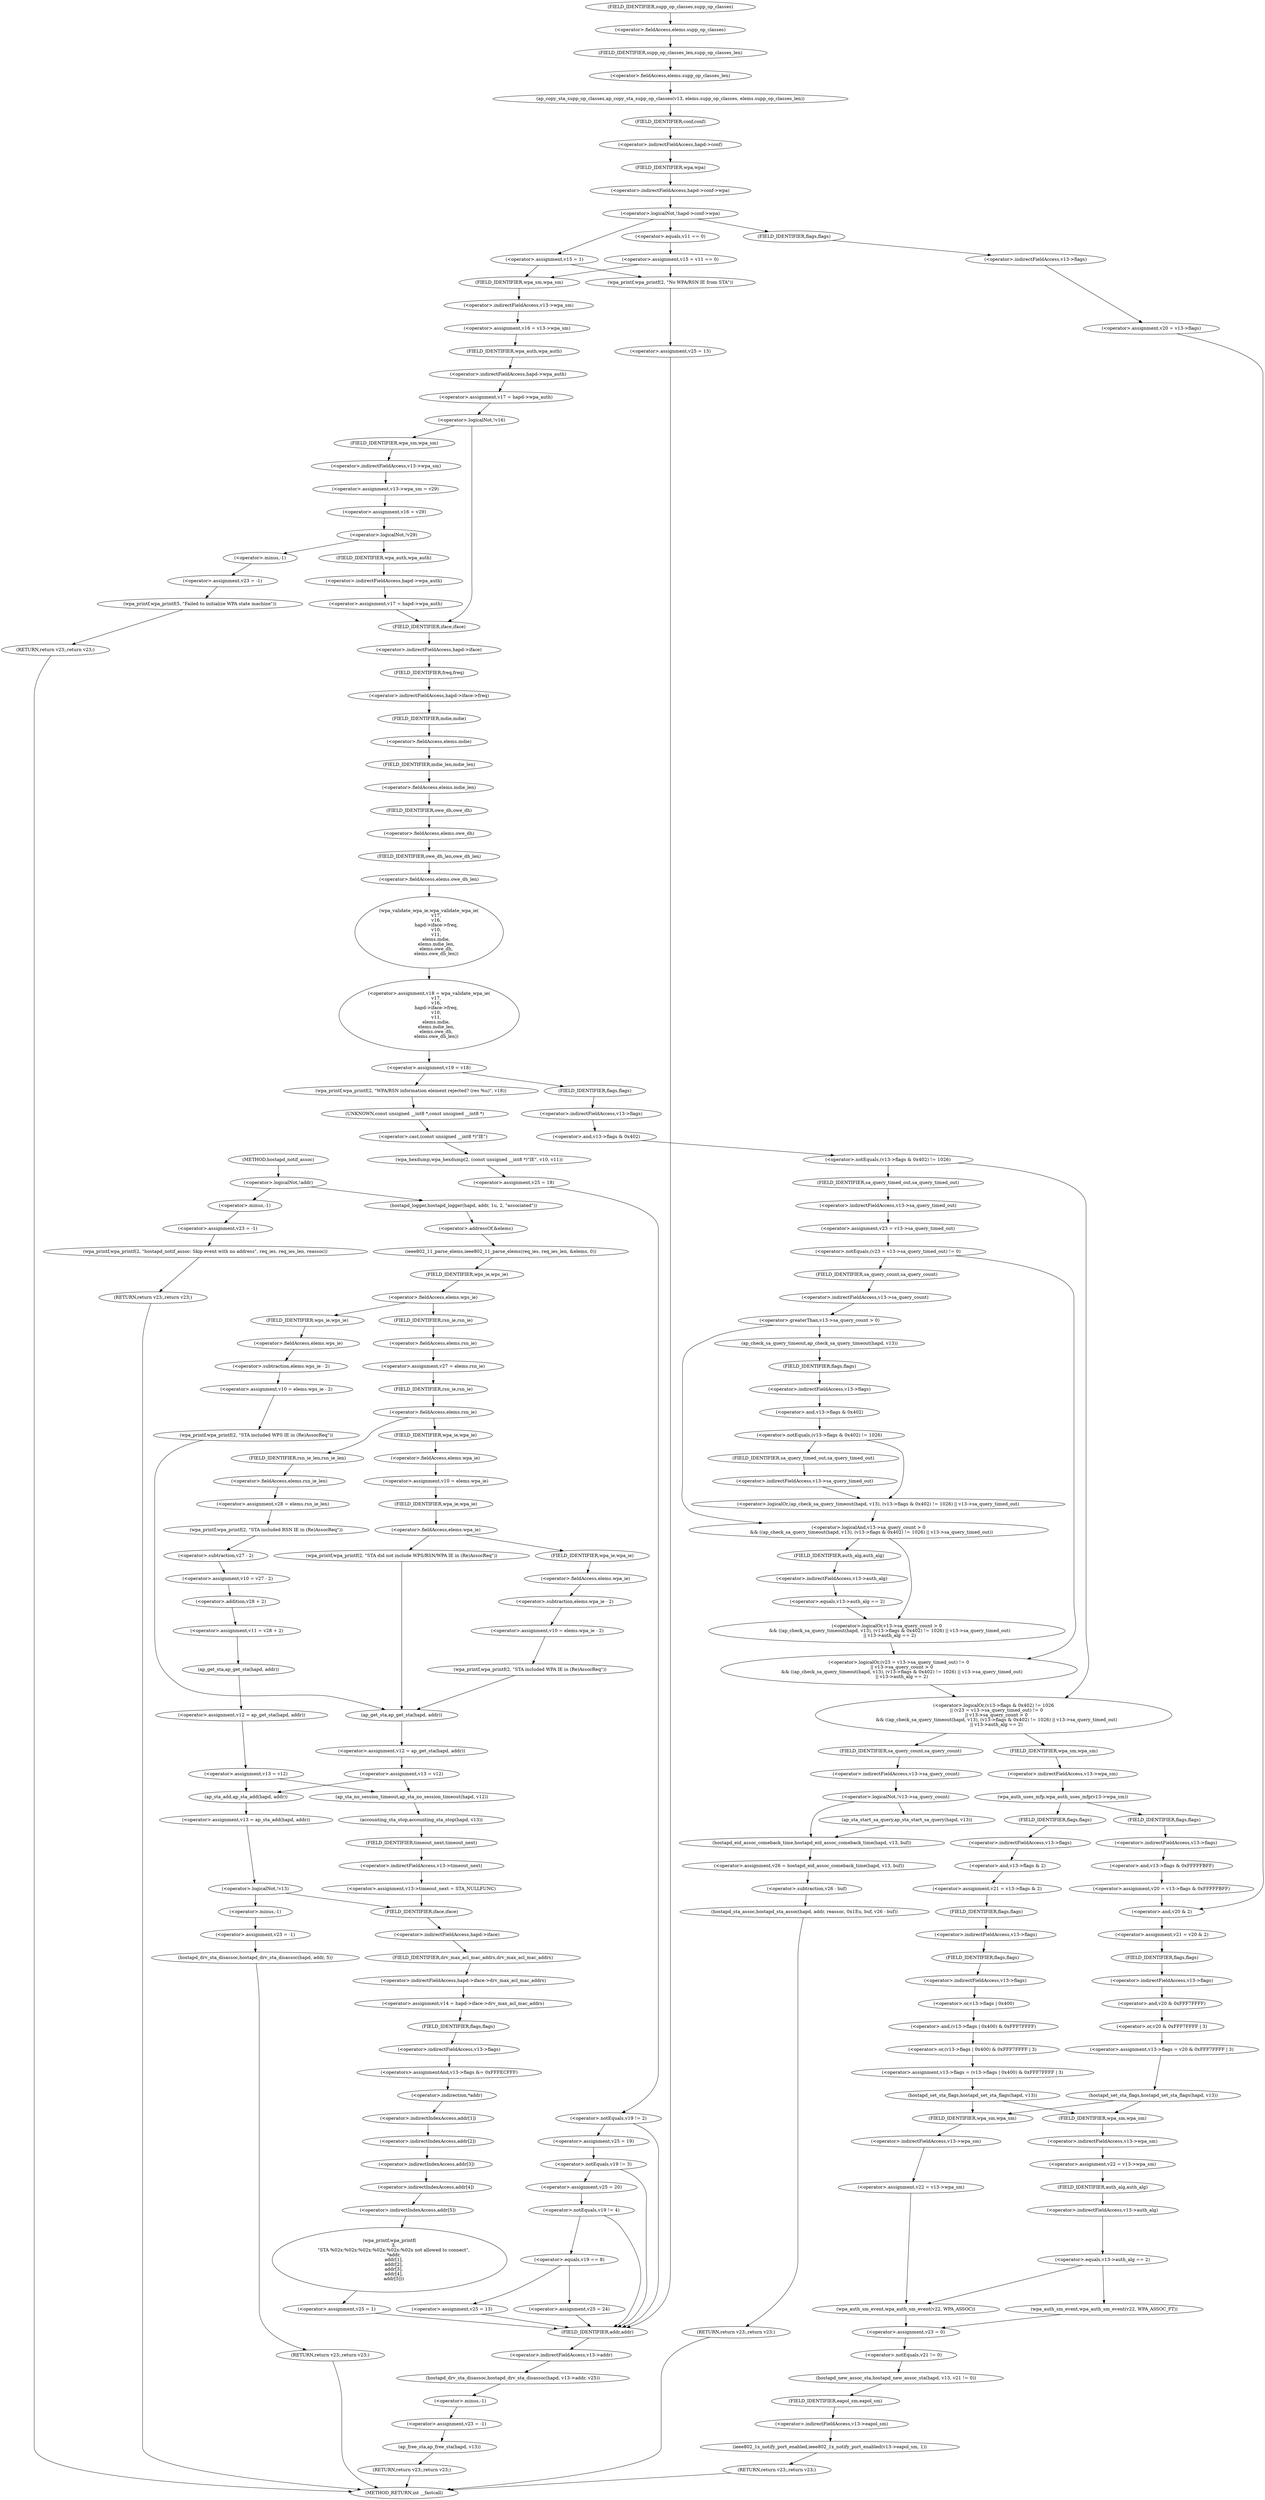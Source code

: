 digraph hostapd_notif_assoc {  
"1000151" [label = "(<operator>.logicalNot,!addr)" ]
"1000154" [label = "(<operator>.assignment,v23 = -1)" ]
"1000156" [label = "(<operator>.minus,-1)" ]
"1000158" [label = "(wpa_printf,wpa_printf(2, \"hostapd_notif_assoc: Skip event with no address\", req_ies, req_ies_len, reassoc))" ]
"1000164" [label = "(RETURN,return v23;,return v23;)" ]
"1000166" [label = "(hostapd_logger,hostapd_logger(hapd, addr, 1u, 2, \"associated\"))" ]
"1000172" [label = "(ieee802_11_parse_elems,ieee802_11_parse_elems(req_ies, req_ies_len, &elems, 0))" ]
"1000175" [label = "(<operator>.addressOf,&elems)" ]
"1000179" [label = "(<operator>.fieldAccess,elems.wps_ie)" ]
"1000181" [label = "(FIELD_IDENTIFIER,wps_ie,wps_ie)" ]
"1000183" [label = "(<operator>.assignment,v10 = elems.wps_ie - 2)" ]
"1000185" [label = "(<operator>.subtraction,elems.wps_ie - 2)" ]
"1000186" [label = "(<operator>.fieldAccess,elems.wps_ie)" ]
"1000188" [label = "(FIELD_IDENTIFIER,wps_ie,wps_ie)" ]
"1000191" [label = "(wpa_printf,wpa_printf(2, \"STA included WPS IE in (Re)AssocReq\"))" ]
"1000196" [label = "(<operator>.assignment,v27 = elems.rsn_ie)" ]
"1000198" [label = "(<operator>.fieldAccess,elems.rsn_ie)" ]
"1000200" [label = "(FIELD_IDENTIFIER,rsn_ie,rsn_ie)" ]
"1000202" [label = "(<operator>.fieldAccess,elems.rsn_ie)" ]
"1000204" [label = "(FIELD_IDENTIFIER,rsn_ie,rsn_ie)" ]
"1000206" [label = "(<operator>.assignment,v28 = elems.rsn_ie_len)" ]
"1000208" [label = "(<operator>.fieldAccess,elems.rsn_ie_len)" ]
"1000210" [label = "(FIELD_IDENTIFIER,rsn_ie_len,rsn_ie_len)" ]
"1000211" [label = "(wpa_printf,wpa_printf(2, \"STA included RSN IE in (Re)AssocReq\"))" ]
"1000214" [label = "(<operator>.assignment,v10 = v27 - 2)" ]
"1000216" [label = "(<operator>.subtraction,v27 - 2)" ]
"1000219" [label = "(<operator>.assignment,v11 = v28 + 2)" ]
"1000221" [label = "(<operator>.addition,v28 + 2)" ]
"1000224" [label = "(<operator>.assignment,v12 = ap_get_sta(hapd, addr))" ]
"1000226" [label = "(ap_get_sta,ap_get_sta(hapd, addr))" ]
"1000229" [label = "(<operator>.assignment,v13 = v12)" ]
"1000236" [label = "(<operator>.assignment,v10 = elems.wpa_ie)" ]
"1000238" [label = "(<operator>.fieldAccess,elems.wpa_ie)" ]
"1000240" [label = "(FIELD_IDENTIFIER,wpa_ie,wpa_ie)" ]
"1000242" [label = "(<operator>.fieldAccess,elems.wpa_ie)" ]
"1000244" [label = "(FIELD_IDENTIFIER,wpa_ie,wpa_ie)" ]
"1000246" [label = "(<operator>.assignment,v10 = elems.wpa_ie - 2)" ]
"1000248" [label = "(<operator>.subtraction,elems.wpa_ie - 2)" ]
"1000249" [label = "(<operator>.fieldAccess,elems.wpa_ie)" ]
"1000251" [label = "(FIELD_IDENTIFIER,wpa_ie,wpa_ie)" ]
"1000254" [label = "(wpa_printf,wpa_printf(2, \"STA included WPA IE in (Re)AssocReq\"))" ]
"1000260" [label = "(wpa_printf,wpa_printf(2, \"STA did not include WPS/RSN/WPA IE in (Re)AssocReq\"))" ]
"1000263" [label = "(<operator>.assignment,v12 = ap_get_sta(hapd, addr))" ]
"1000265" [label = "(ap_get_sta,ap_get_sta(hapd, addr))" ]
"1000268" [label = "(<operator>.assignment,v13 = v12)" ]
"1000275" [label = "(ap_sta_no_session_timeout,ap_sta_no_session_timeout(hapd, v12))" ]
"1000278" [label = "(accounting_sta_stop,accounting_sta_stop(hapd, v13))" ]
"1000281" [label = "(<operator>.assignment,v13->timeout_next = STA_NULLFUNC)" ]
"1000282" [label = "(<operator>.indirectFieldAccess,v13->timeout_next)" ]
"1000284" [label = "(FIELD_IDENTIFIER,timeout_next,timeout_next)" ]
"1000288" [label = "(<operator>.assignment,v13 = ap_sta_add(hapd, addr))" ]
"1000290" [label = "(ap_sta_add,ap_sta_add(hapd, addr))" ]
"1000294" [label = "(<operator>.logicalNot,!v13)" ]
"1000297" [label = "(<operator>.assignment,v23 = -1)" ]
"1000299" [label = "(<operator>.minus,-1)" ]
"1000301" [label = "(hostapd_drv_sta_disassoc,hostapd_drv_sta_disassoc(hapd, addr, 5))" ]
"1000305" [label = "(RETURN,return v23;,return v23;)" ]
"1000308" [label = "(<operator>.assignment,v14 = hapd->iface->drv_max_acl_mac_addrs)" ]
"1000310" [label = "(<operator>.indirectFieldAccess,hapd->iface->drv_max_acl_mac_addrs)" ]
"1000311" [label = "(<operator>.indirectFieldAccess,hapd->iface)" ]
"1000313" [label = "(FIELD_IDENTIFIER,iface,iface)" ]
"1000314" [label = "(FIELD_IDENTIFIER,drv_max_acl_mac_addrs,drv_max_acl_mac_addrs)" ]
"1000315" [label = "(<operators>.assignmentAnd,v13->flags &= 0xFFFECFFF)" ]
"1000316" [label = "(<operator>.indirectFieldAccess,v13->flags)" ]
"1000318" [label = "(FIELD_IDENTIFIER,flags,flags)" ]
"1000321" [label = "(wpa_printf,wpa_printf(\n      3,\n      \"STA %02x:%02x:%02x:%02x:%02x:%02x not allowed to connect\",\n      *addr,\n      addr[1],\n      addr[2],\n      addr[3],\n      addr[4],\n      addr[5]))" ]
"1000324" [label = "(<operator>.indirection,*addr)" ]
"1000326" [label = "(<operator>.indirectIndexAccess,addr[1])" ]
"1000329" [label = "(<operator>.indirectIndexAccess,addr[2])" ]
"1000332" [label = "(<operator>.indirectIndexAccess,addr[3])" ]
"1000335" [label = "(<operator>.indirectIndexAccess,addr[4])" ]
"1000338" [label = "(<operator>.indirectIndexAccess,addr[5])" ]
"1000341" [label = "(<operator>.assignment,v25 = 1)" ]
"1000345" [label = "(hostapd_drv_sta_disassoc,hostapd_drv_sta_disassoc(hapd, v13->addr, v25))" ]
"1000347" [label = "(<operator>.indirectFieldAccess,v13->addr)" ]
"1000349" [label = "(FIELD_IDENTIFIER,addr,addr)" ]
"1000351" [label = "(<operator>.assignment,v23 = -1)" ]
"1000353" [label = "(<operator>.minus,-1)" ]
"1000355" [label = "(ap_free_sta,ap_free_sta(hapd, v13))" ]
"1000358" [label = "(RETURN,return v23;,return v23;)" ]
"1000360" [label = "(ap_copy_sta_supp_op_classes,ap_copy_sta_supp_op_classes(v13, elems.supp_op_classes, elems.supp_op_classes_len))" ]
"1000362" [label = "(<operator>.fieldAccess,elems.supp_op_classes)" ]
"1000364" [label = "(FIELD_IDENTIFIER,supp_op_classes,supp_op_classes)" ]
"1000365" [label = "(<operator>.fieldAccess,elems.supp_op_classes_len)" ]
"1000367" [label = "(FIELD_IDENTIFIER,supp_op_classes_len,supp_op_classes_len)" ]
"1000369" [label = "(<operator>.logicalNot,!hapd->conf->wpa)" ]
"1000370" [label = "(<operator>.indirectFieldAccess,hapd->conf->wpa)" ]
"1000371" [label = "(<operator>.indirectFieldAccess,hapd->conf)" ]
"1000373" [label = "(FIELD_IDENTIFIER,conf,conf)" ]
"1000374" [label = "(FIELD_IDENTIFIER,wpa,wpa)" ]
"1000376" [label = "(<operator>.assignment,v20 = v13->flags)" ]
"1000378" [label = "(<operator>.indirectFieldAccess,v13->flags)" ]
"1000380" [label = "(FIELD_IDENTIFIER,flags,flags)" ]
"1000384" [label = "(<operator>.assignment,v15 = v11 == 0)" ]
"1000386" [label = "(<operator>.equals,v11 == 0)" ]
"1000390" [label = "(<operator>.assignment,v15 = 1)" ]
"1000396" [label = "(wpa_printf,wpa_printf(2, \"No WPA/RSN IE from STA\"))" ]
"1000399" [label = "(<operator>.assignment,v25 = 13)" ]
"1000403" [label = "(<operator>.assignment,v16 = v13->wpa_sm)" ]
"1000405" [label = "(<operator>.indirectFieldAccess,v13->wpa_sm)" ]
"1000407" [label = "(FIELD_IDENTIFIER,wpa_sm,wpa_sm)" ]
"1000408" [label = "(<operator>.assignment,v17 = hapd->wpa_auth)" ]
"1000410" [label = "(<operator>.indirectFieldAccess,hapd->wpa_auth)" ]
"1000412" [label = "(FIELD_IDENTIFIER,wpa_auth,wpa_auth)" ]
"1000414" [label = "(<operator>.logicalNot,!v16)" ]
"1000417" [label = "(<operator>.assignment,v13->wpa_sm = v29)" ]
"1000418" [label = "(<operator>.indirectFieldAccess,v13->wpa_sm)" ]
"1000420" [label = "(FIELD_IDENTIFIER,wpa_sm,wpa_sm)" ]
"1000422" [label = "(<operator>.assignment,v16 = v29)" ]
"1000426" [label = "(<operator>.logicalNot,!v29)" ]
"1000429" [label = "(<operator>.assignment,v23 = -1)" ]
"1000431" [label = "(<operator>.minus,-1)" ]
"1000433" [label = "(wpa_printf,wpa_printf(5, \"Failed to initialize WPA state machine\"))" ]
"1000436" [label = "(RETURN,return v23;,return v23;)" ]
"1000438" [label = "(<operator>.assignment,v17 = hapd->wpa_auth)" ]
"1000440" [label = "(<operator>.indirectFieldAccess,hapd->wpa_auth)" ]
"1000442" [label = "(FIELD_IDENTIFIER,wpa_auth,wpa_auth)" ]
"1000443" [label = "(<operator>.assignment,v18 = wpa_validate_wpa_ie(\n          v17,\n          v16,\n          hapd->iface->freq,\n          v10,\n          v11,\n          elems.mdie,\n          elems.mdie_len,\n          elems.owe_dh,\n          elems.owe_dh_len))" ]
"1000445" [label = "(wpa_validate_wpa_ie,wpa_validate_wpa_ie(\n          v17,\n          v16,\n          hapd->iface->freq,\n          v10,\n          v11,\n          elems.mdie,\n          elems.mdie_len,\n          elems.owe_dh,\n          elems.owe_dh_len))" ]
"1000448" [label = "(<operator>.indirectFieldAccess,hapd->iface->freq)" ]
"1000449" [label = "(<operator>.indirectFieldAccess,hapd->iface)" ]
"1000451" [label = "(FIELD_IDENTIFIER,iface,iface)" ]
"1000452" [label = "(FIELD_IDENTIFIER,freq,freq)" ]
"1000455" [label = "(<operator>.fieldAccess,elems.mdie)" ]
"1000457" [label = "(FIELD_IDENTIFIER,mdie,mdie)" ]
"1000458" [label = "(<operator>.fieldAccess,elems.mdie_len)" ]
"1000460" [label = "(FIELD_IDENTIFIER,mdie_len,mdie_len)" ]
"1000461" [label = "(<operator>.fieldAccess,elems.owe_dh)" ]
"1000463" [label = "(FIELD_IDENTIFIER,owe_dh,owe_dh)" ]
"1000464" [label = "(<operator>.fieldAccess,elems.owe_dh_len)" ]
"1000466" [label = "(FIELD_IDENTIFIER,owe_dh_len,owe_dh_len)" ]
"1000467" [label = "(<operator>.assignment,v19 = v18)" ]
"1000473" [label = "(wpa_printf,wpa_printf(2, \"WPA/RSN information element rejected? (res %u)\", v18))" ]
"1000477" [label = "(wpa_hexdump,wpa_hexdump(2, (const unsigned __int8 *)\"IE\", v10, v11))" ]
"1000479" [label = "(<operator>.cast,(const unsigned __int8 *)\"IE\")" ]
"1000480" [label = "(UNKNOWN,const unsigned __int8 *,const unsigned __int8 *)" ]
"1000484" [label = "(<operator>.assignment,v25 = 18)" ]
"1000488" [label = "(<operator>.notEquals,v19 != 2)" ]
"1000492" [label = "(<operator>.assignment,v25 = 19)" ]
"1000496" [label = "(<operator>.notEquals,v19 != 3)" ]
"1000500" [label = "(<operator>.assignment,v25 = 20)" ]
"1000504" [label = "(<operator>.notEquals,v19 != 4)" ]
"1000509" [label = "(<operator>.equals,v19 == 8)" ]
"1000512" [label = "(<operator>.assignment,v25 = 24)" ]
"1000516" [label = "(<operator>.assignment,v25 = 13)" ]
"1000521" [label = "(<operator>.logicalOr,(v13->flags & 0x402) != 1026\n    || (v23 = v13->sa_query_timed_out) != 0\n    || v13->sa_query_count > 0\n    && ((ap_check_sa_query_timeout(hapd, v13), (v13->flags & 0x402) != 1026) || v13->sa_query_timed_out)\n    || v13->auth_alg == 2)" ]
"1000522" [label = "(<operator>.notEquals,(v13->flags & 0x402) != 1026)" ]
"1000523" [label = "(<operator>.and,v13->flags & 0x402)" ]
"1000524" [label = "(<operator>.indirectFieldAccess,v13->flags)" ]
"1000526" [label = "(FIELD_IDENTIFIER,flags,flags)" ]
"1000529" [label = "(<operator>.logicalOr,(v23 = v13->sa_query_timed_out) != 0\n    || v13->sa_query_count > 0\n    && ((ap_check_sa_query_timeout(hapd, v13), (v13->flags & 0x402) != 1026) || v13->sa_query_timed_out)\n    || v13->auth_alg == 2)" ]
"1000530" [label = "(<operator>.notEquals,(v23 = v13->sa_query_timed_out) != 0)" ]
"1000531" [label = "(<operator>.assignment,v23 = v13->sa_query_timed_out)" ]
"1000533" [label = "(<operator>.indirectFieldAccess,v13->sa_query_timed_out)" ]
"1000535" [label = "(FIELD_IDENTIFIER,sa_query_timed_out,sa_query_timed_out)" ]
"1000537" [label = "(<operator>.logicalOr,v13->sa_query_count > 0\n    && ((ap_check_sa_query_timeout(hapd, v13), (v13->flags & 0x402) != 1026) || v13->sa_query_timed_out)\n    || v13->auth_alg == 2)" ]
"1000538" [label = "(<operator>.logicalAnd,v13->sa_query_count > 0\n    && ((ap_check_sa_query_timeout(hapd, v13), (v13->flags & 0x402) != 1026) || v13->sa_query_timed_out))" ]
"1000539" [label = "(<operator>.greaterThan,v13->sa_query_count > 0)" ]
"1000540" [label = "(<operator>.indirectFieldAccess,v13->sa_query_count)" ]
"1000542" [label = "(FIELD_IDENTIFIER,sa_query_count,sa_query_count)" ]
"1000544" [label = "(<operator>.logicalOr,(ap_check_sa_query_timeout(hapd, v13), (v13->flags & 0x402) != 1026) || v13->sa_query_timed_out)" ]
"1000546" [label = "(ap_check_sa_query_timeout,ap_check_sa_query_timeout(hapd, v13))" ]
"1000549" [label = "(<operator>.notEquals,(v13->flags & 0x402) != 1026)" ]
"1000550" [label = "(<operator>.and,v13->flags & 0x402)" ]
"1000551" [label = "(<operator>.indirectFieldAccess,v13->flags)" ]
"1000553" [label = "(FIELD_IDENTIFIER,flags,flags)" ]
"1000556" [label = "(<operator>.indirectFieldAccess,v13->sa_query_timed_out)" ]
"1000558" [label = "(FIELD_IDENTIFIER,sa_query_timed_out,sa_query_timed_out)" ]
"1000559" [label = "(<operator>.equals,v13->auth_alg == 2)" ]
"1000560" [label = "(<operator>.indirectFieldAccess,v13->auth_alg)" ]
"1000562" [label = "(FIELD_IDENTIFIER,auth_alg,auth_alg)" ]
"1000566" [label = "(wpa_auth_uses_mfp,wpa_auth_uses_mfp(v13->wpa_sm))" ]
"1000567" [label = "(<operator>.indirectFieldAccess,v13->wpa_sm)" ]
"1000569" [label = "(FIELD_IDENTIFIER,wpa_sm,wpa_sm)" ]
"1000571" [label = "(<operator>.assignment,v21 = v13->flags & 2)" ]
"1000573" [label = "(<operator>.and,v13->flags & 2)" ]
"1000574" [label = "(<operator>.indirectFieldAccess,v13->flags)" ]
"1000576" [label = "(FIELD_IDENTIFIER,flags,flags)" ]
"1000578" [label = "(<operator>.assignment,v13->flags = (v13->flags | 0x400) & 0xFFF7FFFF | 3)" ]
"1000579" [label = "(<operator>.indirectFieldAccess,v13->flags)" ]
"1000581" [label = "(FIELD_IDENTIFIER,flags,flags)" ]
"1000582" [label = "(<operator>.or,(v13->flags | 0x400) & 0xFFF7FFFF | 3)" ]
"1000583" [label = "(<operator>.and,(v13->flags | 0x400) & 0xFFF7FFFF)" ]
"1000584" [label = "(<operator>.or,v13->flags | 0x400)" ]
"1000585" [label = "(<operator>.indirectFieldAccess,v13->flags)" ]
"1000587" [label = "(FIELD_IDENTIFIER,flags,flags)" ]
"1000591" [label = "(hostapd_set_sta_flags,hostapd_set_sta_flags(hapd, v13))" ]
"1000598" [label = "(<operator>.assignment,v22 = v13->wpa_sm)" ]
"1000600" [label = "(<operator>.indirectFieldAccess,v13->wpa_sm)" ]
"1000602" [label = "(FIELD_IDENTIFIER,wpa_sm,wpa_sm)" ]
"1000604" [label = "(<operator>.equals,v13->auth_alg == 2)" ]
"1000605" [label = "(<operator>.indirectFieldAccess,v13->auth_alg)" ]
"1000607" [label = "(FIELD_IDENTIFIER,auth_alg,auth_alg)" ]
"1000610" [label = "(wpa_auth_sm_event,wpa_auth_sm_event(v22, WPA_ASSOC_FT))" ]
"1000615" [label = "(wpa_auth_sm_event,wpa_auth_sm_event(v22, WPA_ASSOC))" ]
"1000619" [label = "(<operator>.assignment,v23 = 0)" ]
"1000622" [label = "(hostapd_new_assoc_sta,hostapd_new_assoc_sta(hapd, v13, v21 != 0))" ]
"1000625" [label = "(<operator>.notEquals,v21 != 0)" ]
"1000628" [label = "(ieee802_1x_notify_port_enabled,ieee802_1x_notify_port_enabled(v13->eapol_sm, 1))" ]
"1000629" [label = "(<operator>.indirectFieldAccess,v13->eapol_sm)" ]
"1000631" [label = "(FIELD_IDENTIFIER,eapol_sm,eapol_sm)" ]
"1000633" [label = "(RETURN,return v23;,return v23;)" ]
"1000636" [label = "(<operator>.assignment,v22 = v13->wpa_sm)" ]
"1000638" [label = "(<operator>.indirectFieldAccess,v13->wpa_sm)" ]
"1000640" [label = "(FIELD_IDENTIFIER,wpa_sm,wpa_sm)" ]
"1000642" [label = "(<operator>.assignment,v20 = v13->flags & 0xFFFFFBFF)" ]
"1000644" [label = "(<operator>.and,v13->flags & 0xFFFFFBFF)" ]
"1000645" [label = "(<operator>.indirectFieldAccess,v13->flags)" ]
"1000647" [label = "(FIELD_IDENTIFIER,flags,flags)" ]
"1000650" [label = "(<operator>.assignment,v21 = v20 & 2)" ]
"1000652" [label = "(<operator>.and,v20 & 2)" ]
"1000655" [label = "(<operator>.assignment,v13->flags = v20 & 0xFFF7FFFF | 3)" ]
"1000656" [label = "(<operator>.indirectFieldAccess,v13->flags)" ]
"1000658" [label = "(FIELD_IDENTIFIER,flags,flags)" ]
"1000659" [label = "(<operator>.or,v20 & 0xFFF7FFFF | 3)" ]
"1000660" [label = "(<operator>.and,v20 & 0xFFF7FFFF)" ]
"1000664" [label = "(hostapd_set_sta_flags,hostapd_set_sta_flags(hapd, v13))" ]
"1000672" [label = "(<operator>.logicalNot,!v13->sa_query_count)" ]
"1000673" [label = "(<operator>.indirectFieldAccess,v13->sa_query_count)" ]
"1000675" [label = "(FIELD_IDENTIFIER,sa_query_count,sa_query_count)" ]
"1000676" [label = "(ap_sta_start_sa_query,ap_sta_start_sa_query(hapd, v13))" ]
"1000679" [label = "(<operator>.assignment,v26 = hostapd_eid_assoc_comeback_time(hapd, v13, buf))" ]
"1000681" [label = "(hostapd_eid_assoc_comeback_time,hostapd_eid_assoc_comeback_time(hapd, v13, buf))" ]
"1000685" [label = "(hostapd_sta_assoc,hostapd_sta_assoc(hapd, addr, reassoc, 0x1Eu, buf, v26 - buf))" ]
"1000691" [label = "(<operator>.subtraction,v26 - buf)" ]
"1000694" [label = "(RETURN,return v23;,return v23;)" ]
"1000122" [label = "(METHOD,hostapd_notif_assoc)" ]
"1000696" [label = "(METHOD_RETURN,int __fastcall)" ]
  "1000151" -> "1000156" 
  "1000151" -> "1000166" 
  "1000154" -> "1000158" 
  "1000156" -> "1000154" 
  "1000158" -> "1000164" 
  "1000164" -> "1000696" 
  "1000166" -> "1000175" 
  "1000172" -> "1000181" 
  "1000175" -> "1000172" 
  "1000179" -> "1000188" 
  "1000179" -> "1000200" 
  "1000181" -> "1000179" 
  "1000183" -> "1000191" 
  "1000185" -> "1000183" 
  "1000186" -> "1000185" 
  "1000188" -> "1000186" 
  "1000191" -> "1000265" 
  "1000196" -> "1000204" 
  "1000198" -> "1000196" 
  "1000200" -> "1000198" 
  "1000202" -> "1000210" 
  "1000202" -> "1000240" 
  "1000204" -> "1000202" 
  "1000206" -> "1000211" 
  "1000208" -> "1000206" 
  "1000210" -> "1000208" 
  "1000211" -> "1000216" 
  "1000214" -> "1000221" 
  "1000216" -> "1000214" 
  "1000219" -> "1000226" 
  "1000221" -> "1000219" 
  "1000224" -> "1000229" 
  "1000226" -> "1000224" 
  "1000229" -> "1000275" 
  "1000229" -> "1000290" 
  "1000236" -> "1000244" 
  "1000238" -> "1000236" 
  "1000240" -> "1000238" 
  "1000242" -> "1000251" 
  "1000242" -> "1000260" 
  "1000244" -> "1000242" 
  "1000246" -> "1000254" 
  "1000248" -> "1000246" 
  "1000249" -> "1000248" 
  "1000251" -> "1000249" 
  "1000254" -> "1000265" 
  "1000260" -> "1000265" 
  "1000263" -> "1000268" 
  "1000265" -> "1000263" 
  "1000268" -> "1000275" 
  "1000268" -> "1000290" 
  "1000275" -> "1000278" 
  "1000278" -> "1000284" 
  "1000281" -> "1000313" 
  "1000282" -> "1000281" 
  "1000284" -> "1000282" 
  "1000288" -> "1000294" 
  "1000290" -> "1000288" 
  "1000294" -> "1000299" 
  "1000294" -> "1000313" 
  "1000297" -> "1000301" 
  "1000299" -> "1000297" 
  "1000301" -> "1000305" 
  "1000305" -> "1000696" 
  "1000308" -> "1000318" 
  "1000310" -> "1000308" 
  "1000311" -> "1000314" 
  "1000313" -> "1000311" 
  "1000314" -> "1000310" 
  "1000315" -> "1000324" 
  "1000316" -> "1000315" 
  "1000318" -> "1000316" 
  "1000321" -> "1000341" 
  "1000324" -> "1000326" 
  "1000326" -> "1000329" 
  "1000329" -> "1000332" 
  "1000332" -> "1000335" 
  "1000335" -> "1000338" 
  "1000338" -> "1000321" 
  "1000341" -> "1000349" 
  "1000345" -> "1000353" 
  "1000347" -> "1000345" 
  "1000349" -> "1000347" 
  "1000351" -> "1000355" 
  "1000353" -> "1000351" 
  "1000355" -> "1000358" 
  "1000358" -> "1000696" 
  "1000360" -> "1000373" 
  "1000362" -> "1000367" 
  "1000364" -> "1000362" 
  "1000365" -> "1000360" 
  "1000367" -> "1000365" 
  "1000369" -> "1000380" 
  "1000369" -> "1000386" 
  "1000369" -> "1000390" 
  "1000370" -> "1000369" 
  "1000371" -> "1000374" 
  "1000373" -> "1000371" 
  "1000374" -> "1000370" 
  "1000376" -> "1000652" 
  "1000378" -> "1000376" 
  "1000380" -> "1000378" 
  "1000384" -> "1000396" 
  "1000384" -> "1000407" 
  "1000386" -> "1000384" 
  "1000390" -> "1000396" 
  "1000390" -> "1000407" 
  "1000396" -> "1000399" 
  "1000399" -> "1000349" 
  "1000403" -> "1000412" 
  "1000405" -> "1000403" 
  "1000407" -> "1000405" 
  "1000408" -> "1000414" 
  "1000410" -> "1000408" 
  "1000412" -> "1000410" 
  "1000414" -> "1000420" 
  "1000414" -> "1000451" 
  "1000417" -> "1000422" 
  "1000418" -> "1000417" 
  "1000420" -> "1000418" 
  "1000422" -> "1000426" 
  "1000426" -> "1000431" 
  "1000426" -> "1000442" 
  "1000429" -> "1000433" 
  "1000431" -> "1000429" 
  "1000433" -> "1000436" 
  "1000436" -> "1000696" 
  "1000438" -> "1000451" 
  "1000440" -> "1000438" 
  "1000442" -> "1000440" 
  "1000443" -> "1000467" 
  "1000445" -> "1000443" 
  "1000448" -> "1000457" 
  "1000449" -> "1000452" 
  "1000451" -> "1000449" 
  "1000452" -> "1000448" 
  "1000455" -> "1000460" 
  "1000457" -> "1000455" 
  "1000458" -> "1000463" 
  "1000460" -> "1000458" 
  "1000461" -> "1000466" 
  "1000463" -> "1000461" 
  "1000464" -> "1000445" 
  "1000466" -> "1000464" 
  "1000467" -> "1000473" 
  "1000467" -> "1000526" 
  "1000473" -> "1000480" 
  "1000477" -> "1000484" 
  "1000479" -> "1000477" 
  "1000480" -> "1000479" 
  "1000484" -> "1000488" 
  "1000488" -> "1000492" 
  "1000488" -> "1000349" 
  "1000492" -> "1000496" 
  "1000496" -> "1000500" 
  "1000496" -> "1000349" 
  "1000500" -> "1000504" 
  "1000504" -> "1000509" 
  "1000504" -> "1000349" 
  "1000509" -> "1000512" 
  "1000509" -> "1000516" 
  "1000512" -> "1000349" 
  "1000516" -> "1000349" 
  "1000521" -> "1000569" 
  "1000521" -> "1000675" 
  "1000522" -> "1000521" 
  "1000522" -> "1000535" 
  "1000523" -> "1000522" 
  "1000524" -> "1000523" 
  "1000526" -> "1000524" 
  "1000529" -> "1000521" 
  "1000530" -> "1000529" 
  "1000530" -> "1000542" 
  "1000531" -> "1000530" 
  "1000533" -> "1000531" 
  "1000535" -> "1000533" 
  "1000537" -> "1000529" 
  "1000538" -> "1000537" 
  "1000538" -> "1000562" 
  "1000539" -> "1000538" 
  "1000539" -> "1000546" 
  "1000540" -> "1000539" 
  "1000542" -> "1000540" 
  "1000544" -> "1000538" 
  "1000546" -> "1000553" 
  "1000549" -> "1000544" 
  "1000549" -> "1000558" 
  "1000550" -> "1000549" 
  "1000551" -> "1000550" 
  "1000553" -> "1000551" 
  "1000556" -> "1000544" 
  "1000558" -> "1000556" 
  "1000559" -> "1000537" 
  "1000560" -> "1000559" 
  "1000562" -> "1000560" 
  "1000566" -> "1000576" 
  "1000566" -> "1000647" 
  "1000567" -> "1000566" 
  "1000569" -> "1000567" 
  "1000571" -> "1000581" 
  "1000573" -> "1000571" 
  "1000574" -> "1000573" 
  "1000576" -> "1000574" 
  "1000578" -> "1000591" 
  "1000579" -> "1000587" 
  "1000581" -> "1000579" 
  "1000582" -> "1000578" 
  "1000583" -> "1000582" 
  "1000584" -> "1000583" 
  "1000585" -> "1000584" 
  "1000587" -> "1000585" 
  "1000591" -> "1000602" 
  "1000591" -> "1000640" 
  "1000598" -> "1000607" 
  "1000600" -> "1000598" 
  "1000602" -> "1000600" 
  "1000604" -> "1000610" 
  "1000604" -> "1000615" 
  "1000605" -> "1000604" 
  "1000607" -> "1000605" 
  "1000610" -> "1000619" 
  "1000615" -> "1000619" 
  "1000619" -> "1000625" 
  "1000622" -> "1000631" 
  "1000625" -> "1000622" 
  "1000628" -> "1000633" 
  "1000629" -> "1000628" 
  "1000631" -> "1000629" 
  "1000633" -> "1000696" 
  "1000636" -> "1000615" 
  "1000638" -> "1000636" 
  "1000640" -> "1000638" 
  "1000642" -> "1000652" 
  "1000644" -> "1000642" 
  "1000645" -> "1000644" 
  "1000647" -> "1000645" 
  "1000650" -> "1000658" 
  "1000652" -> "1000650" 
  "1000655" -> "1000664" 
  "1000656" -> "1000660" 
  "1000658" -> "1000656" 
  "1000659" -> "1000655" 
  "1000660" -> "1000659" 
  "1000664" -> "1000602" 
  "1000664" -> "1000640" 
  "1000672" -> "1000676" 
  "1000672" -> "1000681" 
  "1000673" -> "1000672" 
  "1000675" -> "1000673" 
  "1000676" -> "1000681" 
  "1000679" -> "1000691" 
  "1000681" -> "1000679" 
  "1000685" -> "1000694" 
  "1000691" -> "1000685" 
  "1000694" -> "1000696" 
  "1000122" -> "1000151" 
}

